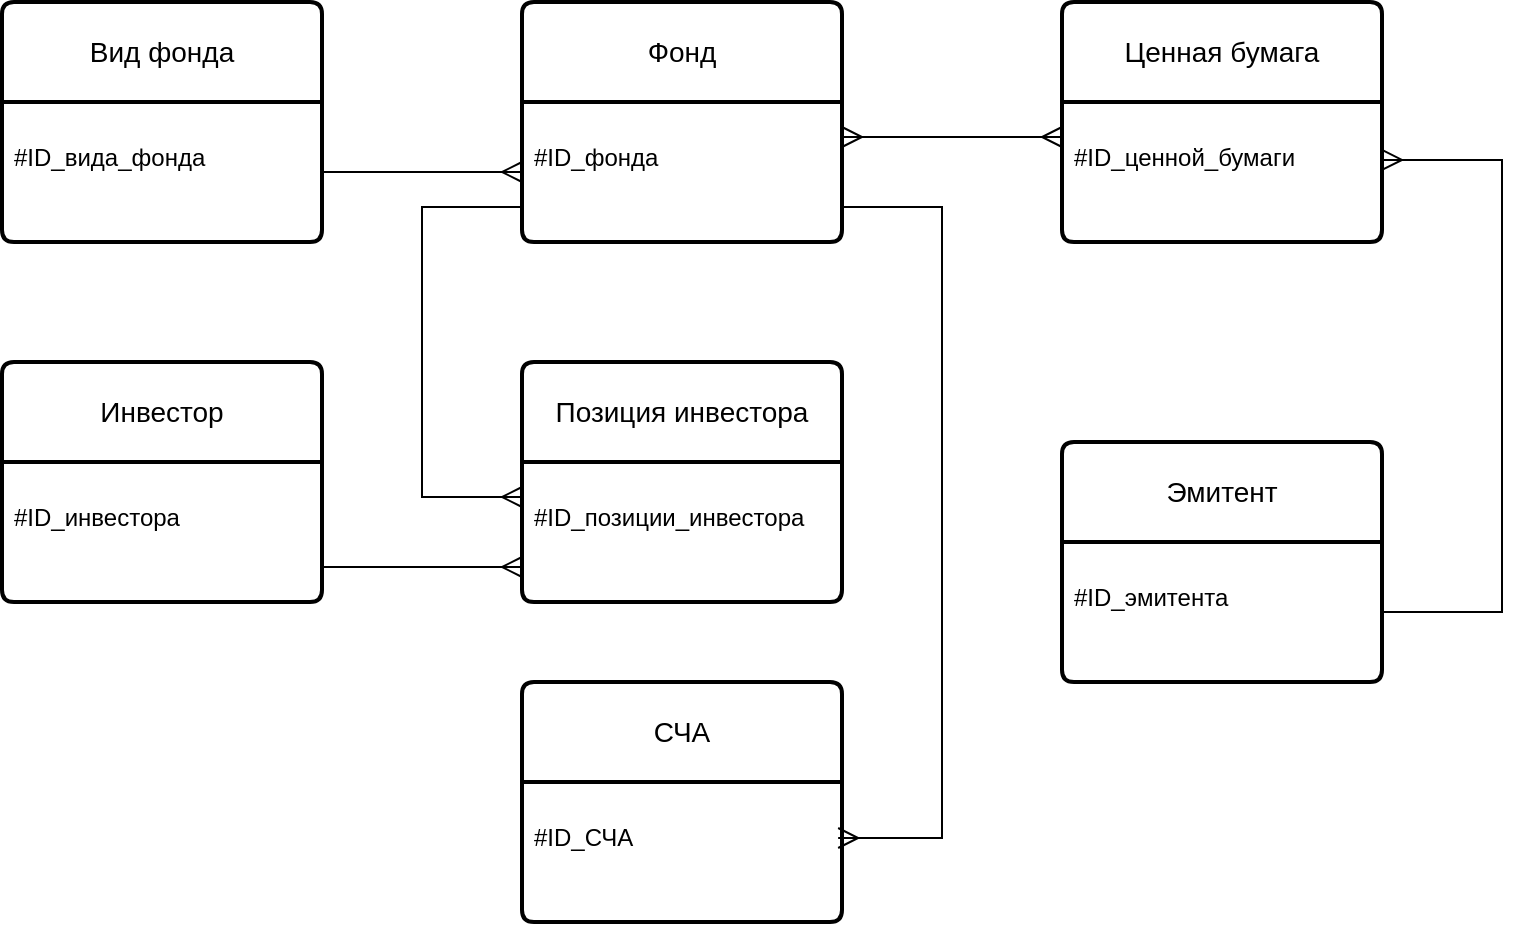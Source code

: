 <mxfile version="27.1.3">
  <diagram name="Страница — 1" id="kkJoZpAzDg4ccrZbhGlz">
    <mxGraphModel dx="1426" dy="824" grid="1" gridSize="10" guides="1" tooltips="1" connect="1" arrows="1" fold="1" page="1" pageScale="1" pageWidth="827" pageHeight="1169" math="0" shadow="0">
      <root>
        <mxCell id="0" />
        <mxCell id="1" parent="0" />
        <mxCell id="AbEXiIxdGSLs7yJSsDKE-15" style="edgeStyle=none;curved=1;rounded=0;orthogonalLoop=1;jettySize=auto;html=1;fontSize=12;startSize=8;endSize=8;" edge="1" parent="1" source="AbEXiIxdGSLs7yJSsDKE-2" target="AbEXiIxdGSLs7yJSsDKE-1">
          <mxGeometry relative="1" as="geometry" />
        </mxCell>
        <mxCell id="AbEXiIxdGSLs7yJSsDKE-1" value="Фонд" style="swimlane;childLayout=stackLayout;horizontal=1;startSize=50;horizontalStack=0;rounded=1;fontSize=14;fontStyle=0;strokeWidth=2;resizeParent=0;resizeLast=1;shadow=0;dashed=0;align=center;arcSize=4;whiteSpace=wrap;html=1;" vertex="1" parent="1">
          <mxGeometry x="290" y="20" width="160" height="120" as="geometry" />
        </mxCell>
        <mxCell id="AbEXiIxdGSLs7yJSsDKE-2" value="&lt;div&gt;&lt;br&gt;&lt;/div&gt;&lt;div&gt;#ID_фонда&lt;/div&gt;" style="align=left;strokeColor=none;fillColor=none;spacingLeft=4;spacingRight=4;fontSize=12;verticalAlign=top;resizable=0;rotatable=0;part=1;html=1;whiteSpace=wrap;" vertex="1" parent="AbEXiIxdGSLs7yJSsDKE-1">
          <mxGeometry y="50" width="160" height="70" as="geometry" />
        </mxCell>
        <mxCell id="AbEXiIxdGSLs7yJSsDKE-3" value="Вид фонда" style="swimlane;childLayout=stackLayout;horizontal=1;startSize=50;horizontalStack=0;rounded=1;fontSize=14;fontStyle=0;strokeWidth=2;resizeParent=0;resizeLast=1;shadow=0;dashed=0;align=center;arcSize=4;whiteSpace=wrap;html=1;" vertex="1" parent="1">
          <mxGeometry x="30" y="20" width="160" height="120" as="geometry" />
        </mxCell>
        <mxCell id="AbEXiIxdGSLs7yJSsDKE-4" value="&lt;div&gt;&lt;br&gt;&lt;/div&gt;&lt;div&gt;#ID_вида_фонда&lt;/div&gt;" style="align=left;strokeColor=none;fillColor=none;spacingLeft=4;spacingRight=4;fontSize=12;verticalAlign=top;resizable=0;rotatable=0;part=1;html=1;whiteSpace=wrap;" vertex="1" parent="AbEXiIxdGSLs7yJSsDKE-3">
          <mxGeometry y="50" width="160" height="70" as="geometry" />
        </mxCell>
        <mxCell id="AbEXiIxdGSLs7yJSsDKE-5" value="Инвестор" style="swimlane;childLayout=stackLayout;horizontal=1;startSize=50;horizontalStack=0;rounded=1;fontSize=14;fontStyle=0;strokeWidth=2;resizeParent=0;resizeLast=1;shadow=0;dashed=0;align=center;arcSize=4;whiteSpace=wrap;html=1;" vertex="1" parent="1">
          <mxGeometry x="30" y="200" width="160" height="120" as="geometry" />
        </mxCell>
        <mxCell id="AbEXiIxdGSLs7yJSsDKE-6" value="&lt;div&gt;&lt;br&gt;&lt;/div&gt;&lt;div&gt;#ID_инвестора&lt;/div&gt;" style="align=left;strokeColor=none;fillColor=none;spacingLeft=4;spacingRight=4;fontSize=12;verticalAlign=top;resizable=0;rotatable=0;part=1;html=1;whiteSpace=wrap;" vertex="1" parent="AbEXiIxdGSLs7yJSsDKE-5">
          <mxGeometry y="50" width="160" height="70" as="geometry" />
        </mxCell>
        <mxCell id="AbEXiIxdGSLs7yJSsDKE-7" value="Ценная бумага" style="swimlane;childLayout=stackLayout;horizontal=1;startSize=50;horizontalStack=0;rounded=1;fontSize=14;fontStyle=0;strokeWidth=2;resizeParent=0;resizeLast=1;shadow=0;dashed=0;align=center;arcSize=4;whiteSpace=wrap;html=1;" vertex="1" parent="1">
          <mxGeometry x="560" y="20" width="160" height="120" as="geometry" />
        </mxCell>
        <mxCell id="AbEXiIxdGSLs7yJSsDKE-8" value="&lt;div&gt;&lt;br&gt;&lt;/div&gt;&lt;div&gt;#ID_ценной_бумаги&lt;/div&gt;" style="align=left;strokeColor=none;fillColor=none;spacingLeft=4;spacingRight=4;fontSize=12;verticalAlign=top;resizable=0;rotatable=0;part=1;html=1;whiteSpace=wrap;" vertex="1" parent="AbEXiIxdGSLs7yJSsDKE-7">
          <mxGeometry y="50" width="160" height="70" as="geometry" />
        </mxCell>
        <mxCell id="AbEXiIxdGSLs7yJSsDKE-9" value="Позиция инвестора" style="swimlane;childLayout=stackLayout;horizontal=1;startSize=50;horizontalStack=0;rounded=1;fontSize=14;fontStyle=0;strokeWidth=2;resizeParent=0;resizeLast=1;shadow=0;dashed=0;align=center;arcSize=4;whiteSpace=wrap;html=1;" vertex="1" parent="1">
          <mxGeometry x="290" y="200" width="160" height="120" as="geometry" />
        </mxCell>
        <mxCell id="AbEXiIxdGSLs7yJSsDKE-10" value="&lt;div&gt;&lt;br&gt;&lt;/div&gt;&lt;div&gt;#ID_позиции_инвестора&lt;/div&gt;" style="align=left;strokeColor=none;fillColor=none;spacingLeft=4;spacingRight=4;fontSize=12;verticalAlign=top;resizable=0;rotatable=0;part=1;html=1;whiteSpace=wrap;" vertex="1" parent="AbEXiIxdGSLs7yJSsDKE-9">
          <mxGeometry y="50" width="160" height="70" as="geometry" />
        </mxCell>
        <mxCell id="AbEXiIxdGSLs7yJSsDKE-11" value="СЧА" style="swimlane;childLayout=stackLayout;horizontal=1;startSize=50;horizontalStack=0;rounded=1;fontSize=14;fontStyle=0;strokeWidth=2;resizeParent=0;resizeLast=1;shadow=0;dashed=0;align=center;arcSize=4;whiteSpace=wrap;html=1;" vertex="1" parent="1">
          <mxGeometry x="290" y="360" width="160" height="120" as="geometry" />
        </mxCell>
        <mxCell id="AbEXiIxdGSLs7yJSsDKE-12" value="&lt;div&gt;&lt;br&gt;&lt;/div&gt;&lt;div&gt;#ID_СЧА&lt;/div&gt;" style="align=left;strokeColor=none;fillColor=none;spacingLeft=4;spacingRight=4;fontSize=12;verticalAlign=top;resizable=0;rotatable=0;part=1;html=1;whiteSpace=wrap;" vertex="1" parent="AbEXiIxdGSLs7yJSsDKE-11">
          <mxGeometry y="50" width="160" height="70" as="geometry" />
        </mxCell>
        <mxCell id="AbEXiIxdGSLs7yJSsDKE-13" value="Эмитент" style="swimlane;childLayout=stackLayout;horizontal=1;startSize=50;horizontalStack=0;rounded=1;fontSize=14;fontStyle=0;strokeWidth=2;resizeParent=0;resizeLast=1;shadow=0;dashed=0;align=center;arcSize=4;whiteSpace=wrap;html=1;" vertex="1" parent="1">
          <mxGeometry x="560" y="240" width="160" height="120" as="geometry" />
        </mxCell>
        <mxCell id="AbEXiIxdGSLs7yJSsDKE-14" value="&lt;div&gt;&lt;br&gt;&lt;/div&gt;&lt;div&gt;#ID_эмитента&lt;/div&gt;" style="align=left;strokeColor=none;fillColor=none;spacingLeft=4;spacingRight=4;fontSize=12;verticalAlign=top;resizable=0;rotatable=0;part=1;html=1;whiteSpace=wrap;" vertex="1" parent="AbEXiIxdGSLs7yJSsDKE-13">
          <mxGeometry y="50" width="160" height="70" as="geometry" />
        </mxCell>
        <mxCell id="AbEXiIxdGSLs7yJSsDKE-17" value="" style="edgeStyle=elbowEdgeStyle;fontSize=12;html=1;endArrow=ERmany;rounded=0;startSize=8;endSize=8;exitX=1;exitY=0.5;exitDx=0;exitDy=0;entryX=0;entryY=0.5;entryDx=0;entryDy=0;" edge="1" parent="1" source="AbEXiIxdGSLs7yJSsDKE-4" target="AbEXiIxdGSLs7yJSsDKE-2">
          <mxGeometry width="100" height="100" relative="1" as="geometry">
            <mxPoint x="260" y="220" as="sourcePoint" />
            <mxPoint x="350" y="185" as="targetPoint" />
          </mxGeometry>
        </mxCell>
        <mxCell id="AbEXiIxdGSLs7yJSsDKE-21" value="" style="edgeStyle=elbowEdgeStyle;fontSize=12;html=1;endArrow=ERmany;rounded=0;startSize=8;endSize=8;exitX=1;exitY=0.5;exitDx=0;exitDy=0;entryX=1;entryY=0.414;entryDx=0;entryDy=0;entryPerimeter=0;" edge="1" parent="1" source="AbEXiIxdGSLs7yJSsDKE-14" target="AbEXiIxdGSLs7yJSsDKE-8">
          <mxGeometry width="100" height="100" relative="1" as="geometry">
            <mxPoint x="670" y="520" as="sourcePoint" />
            <mxPoint x="770" y="520" as="targetPoint" />
            <Array as="points">
              <mxPoint x="780" y="320" />
            </Array>
          </mxGeometry>
        </mxCell>
        <mxCell id="AbEXiIxdGSLs7yJSsDKE-22" value="" style="edgeStyle=elbowEdgeStyle;fontSize=12;html=1;endArrow=ERmany;rounded=0;startSize=8;endSize=8;exitX=1;exitY=0.25;exitDx=0;exitDy=0;startArrow=ERmany;startFill=0;entryX=0;entryY=0.25;entryDx=0;entryDy=0;" edge="1" parent="1" source="AbEXiIxdGSLs7yJSsDKE-2" target="AbEXiIxdGSLs7yJSsDKE-8">
          <mxGeometry width="100" height="100" relative="1" as="geometry">
            <mxPoint x="200" y="115" as="sourcePoint" />
            <mxPoint x="300" y="115" as="targetPoint" />
          </mxGeometry>
        </mxCell>
        <mxCell id="AbEXiIxdGSLs7yJSsDKE-23" value="" style="edgeStyle=elbowEdgeStyle;fontSize=12;html=1;endArrow=ERmany;rounded=0;startSize=8;endSize=8;exitX=1;exitY=0.75;exitDx=0;exitDy=0;entryX=0;entryY=0.75;entryDx=0;entryDy=0;" edge="1" parent="1" source="AbEXiIxdGSLs7yJSsDKE-6" target="AbEXiIxdGSLs7yJSsDKE-10">
          <mxGeometry width="100" height="100" relative="1" as="geometry">
            <mxPoint x="520" y="500" as="sourcePoint" />
            <mxPoint x="560" y="500" as="targetPoint" />
          </mxGeometry>
        </mxCell>
        <mxCell id="AbEXiIxdGSLs7yJSsDKE-24" value="" style="edgeStyle=elbowEdgeStyle;fontSize=12;html=1;endArrow=ERmany;rounded=0;startSize=8;endSize=8;exitX=1;exitY=0.75;exitDx=0;exitDy=0;entryX=0.988;entryY=0.4;entryDx=0;entryDy=0;entryPerimeter=0;" edge="1" parent="1" source="AbEXiIxdGSLs7yJSsDKE-2" target="AbEXiIxdGSLs7yJSsDKE-12">
          <mxGeometry width="100" height="100" relative="1" as="geometry">
            <mxPoint x="480" y="419.5" as="sourcePoint" />
            <mxPoint x="580" y="419.5" as="targetPoint" />
            <Array as="points">
              <mxPoint x="500" y="280" />
            </Array>
          </mxGeometry>
        </mxCell>
        <mxCell id="AbEXiIxdGSLs7yJSsDKE-25" value="" style="edgeStyle=elbowEdgeStyle;fontSize=12;html=1;endArrow=ERmany;rounded=0;startSize=8;endSize=8;exitX=0;exitY=0.75;exitDx=0;exitDy=0;entryX=0;entryY=0.25;entryDx=0;entryDy=0;" edge="1" parent="1" source="AbEXiIxdGSLs7yJSsDKE-2" target="AbEXiIxdGSLs7yJSsDKE-10">
          <mxGeometry width="100" height="100" relative="1" as="geometry">
            <mxPoint x="200" y="313" as="sourcePoint" />
            <mxPoint x="300" y="313" as="targetPoint" />
            <Array as="points">
              <mxPoint x="240" y="200" />
            </Array>
          </mxGeometry>
        </mxCell>
      </root>
    </mxGraphModel>
  </diagram>
</mxfile>
